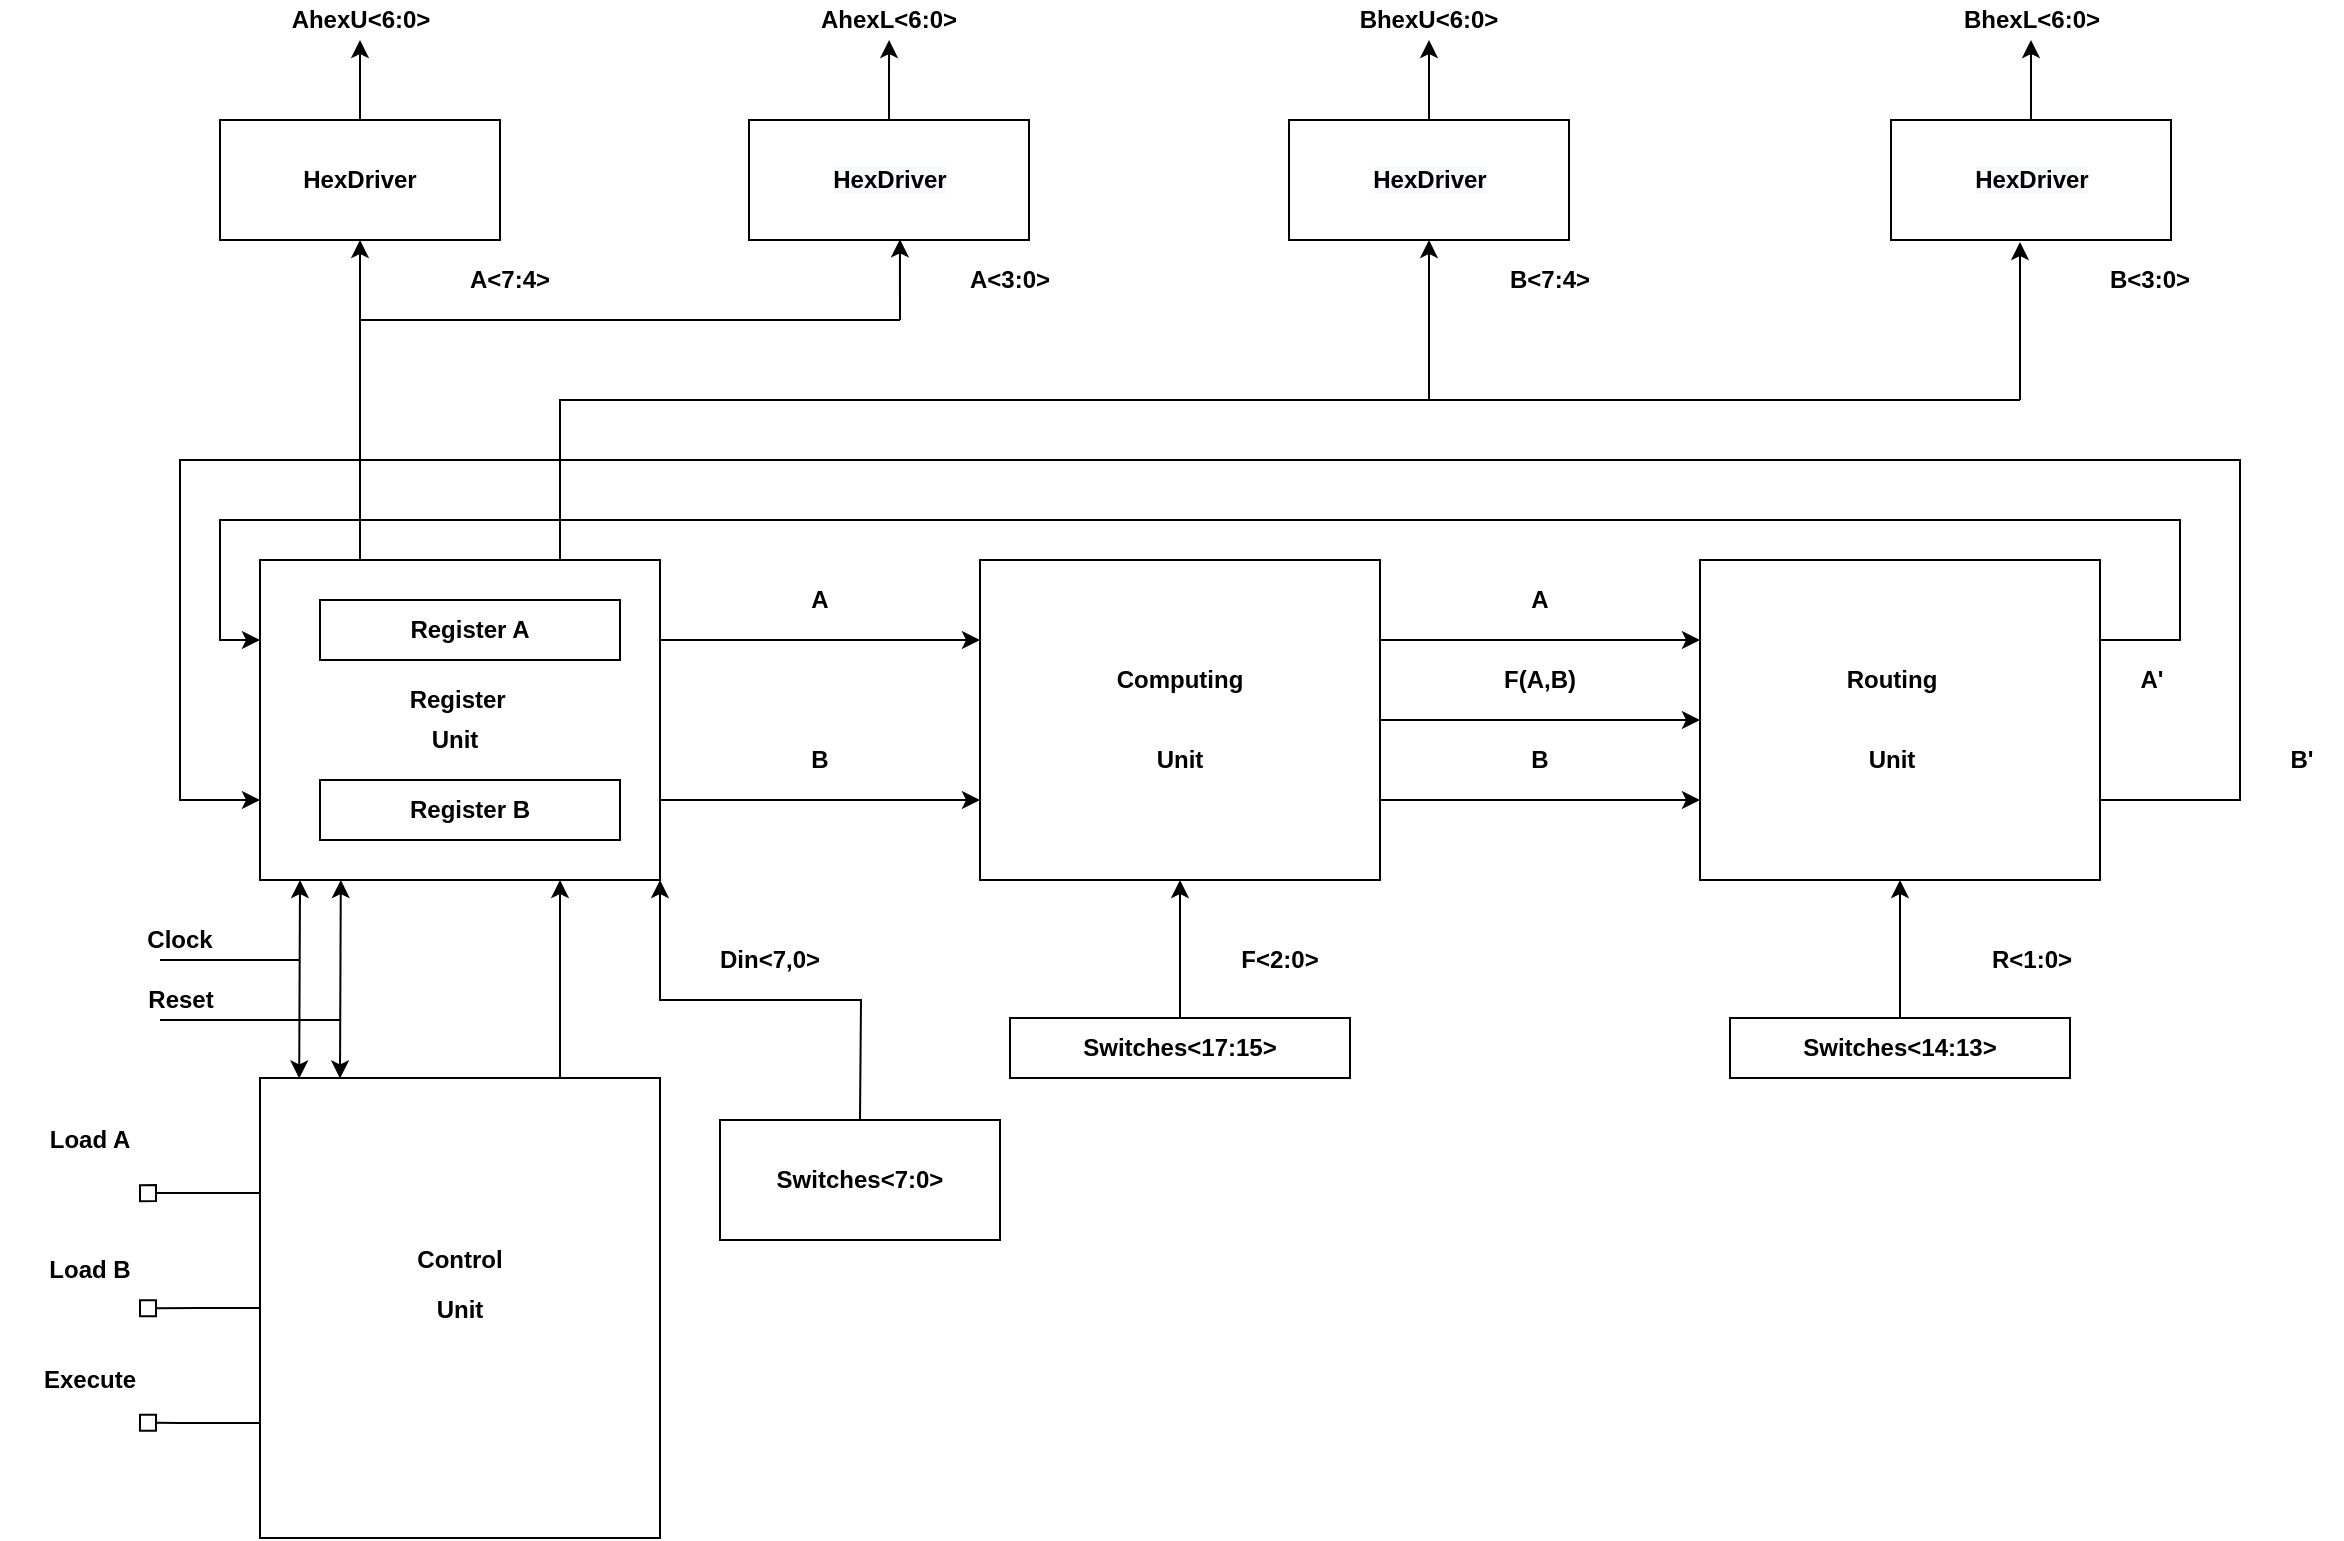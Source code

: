 <mxfile type="device" version="13.7.7"><diagram id="6Qa2k4a8NjYDgHsKJSsW" name="Page-1"><mxGraphModel grid="1" dx="1650" dy="2096" gridSize="10" guides="1" tooltips="1" connect="1" arrows="1" fold="1" page="1" pageScale="1" pageWidth="827" pageHeight="1169" math="0" shadow="0"><root><mxCell id="0"/><mxCell id="1" parent="0"/><mxCell id="uxAWi9lhyA-ja48fBCHu-23" parent="1" style="edgeStyle=orthogonalEdgeStyle;rounded=0;orthogonalLoop=1;jettySize=auto;html=1;exitX=1;exitY=1;exitDx=0;exitDy=0;startArrow=classic;startFill=1;endArrow=none;endFill=0;" edge="1" source="uxAWi9lhyA-ja48fBCHu-1"><mxGeometry as="geometry" relative="1"><mxPoint as="targetPoint" x="540" y="480"/></mxGeometry></mxCell><mxCell id="uxAWi9lhyA-ja48fBCHu-29" parent="1" style="edgeStyle=orthogonalEdgeStyle;rounded=0;orthogonalLoop=1;jettySize=auto;html=1;exitX=1;exitY=0.25;exitDx=0;exitDy=0;entryX=0;entryY=0.25;entryDx=0;entryDy=0;startArrow=none;startFill=0;endArrow=classic;endFill=1;" edge="1" source="uxAWi9lhyA-ja48fBCHu-1" target="uxAWi9lhyA-ja48fBCHu-4"><mxGeometry as="geometry" relative="1"/></mxCell><mxCell id="uxAWi9lhyA-ja48fBCHu-30" parent="1" style="edgeStyle=orthogonalEdgeStyle;rounded=0;orthogonalLoop=1;jettySize=auto;html=1;exitX=1;exitY=0.75;exitDx=0;exitDy=0;entryX=0;entryY=0.75;entryDx=0;entryDy=0;startArrow=none;startFill=0;endArrow=classic;endFill=1;" edge="1" source="uxAWi9lhyA-ja48fBCHu-1" target="uxAWi9lhyA-ja48fBCHu-4"><mxGeometry as="geometry" relative="1"/></mxCell><mxCell id="uxAWi9lhyA-ja48fBCHu-50" parent="1" style="edgeStyle=orthogonalEdgeStyle;rounded=0;orthogonalLoop=1;jettySize=auto;html=1;exitX=0.25;exitY=0;exitDx=0;exitDy=0;startArrow=none;startFill=0;endArrow=classic;endFill=1;" edge="1" source="uxAWi9lhyA-ja48fBCHu-1" target="uxAWi9lhyA-ja48fBCHu-6"><mxGeometry as="geometry" relative="1"/></mxCell><mxCell id="uxAWi9lhyA-ja48fBCHu-55" parent="1" style="edgeStyle=orthogonalEdgeStyle;rounded=0;orthogonalLoop=1;jettySize=auto;html=1;exitX=0.75;exitY=0;exitDx=0;exitDy=0;entryX=0.5;entryY=1;entryDx=0;entryDy=0;startArrow=none;startFill=0;endArrow=classic;endFill=1;" edge="1" source="uxAWi9lhyA-ja48fBCHu-1" target="uxAWi9lhyA-ja48fBCHu-9"><mxGeometry as="geometry" relative="1"/></mxCell><mxCell id="uxAWi9lhyA-ja48fBCHu-1" value="" parent="1" style="rounded=0;whiteSpace=wrap;html=1;fontStyle=1" vertex="1"><mxGeometry as="geometry" x="240" y="200" width="200" height="160"/></mxCell><mxCell id="uxAWi9lhyA-ja48fBCHu-35" parent="1" style="edgeStyle=orthogonalEdgeStyle;rounded=0;orthogonalLoop=1;jettySize=auto;html=1;exitX=1;exitY=0.25;exitDx=0;exitDy=0;entryX=0;entryY=0.25;entryDx=0;entryDy=0;startArrow=none;startFill=0;endArrow=classic;endFill=1;" edge="1" source="uxAWi9lhyA-ja48fBCHu-4" target="uxAWi9lhyA-ja48fBCHu-5"><mxGeometry as="geometry" relative="1"/></mxCell><mxCell id="uxAWi9lhyA-ja48fBCHu-36" parent="1" style="edgeStyle=orthogonalEdgeStyle;rounded=0;orthogonalLoop=1;jettySize=auto;html=1;exitX=1;exitY=0.5;exitDx=0;exitDy=0;entryX=0;entryY=0.5;entryDx=0;entryDy=0;startArrow=none;startFill=0;endArrow=classic;endFill=1;" edge="1" source="uxAWi9lhyA-ja48fBCHu-4" target="uxAWi9lhyA-ja48fBCHu-5"><mxGeometry as="geometry" relative="1"/></mxCell><mxCell id="uxAWi9lhyA-ja48fBCHu-37" parent="1" style="edgeStyle=orthogonalEdgeStyle;rounded=0;orthogonalLoop=1;jettySize=auto;html=1;exitX=1;exitY=0.75;exitDx=0;exitDy=0;entryX=0;entryY=0.75;entryDx=0;entryDy=0;startArrow=none;startFill=0;endArrow=classic;endFill=1;" edge="1" source="uxAWi9lhyA-ja48fBCHu-4" target="uxAWi9lhyA-ja48fBCHu-5"><mxGeometry as="geometry" relative="1"/></mxCell><mxCell id="uxAWi9lhyA-ja48fBCHu-4" value="" parent="1" style="rounded=0;whiteSpace=wrap;html=1;" vertex="1"><mxGeometry as="geometry" x="600" y="200" width="200" height="160"/></mxCell><mxCell id="uxAWi9lhyA-ja48fBCHu-76" parent="1" style="edgeStyle=orthogonalEdgeStyle;rounded=0;orthogonalLoop=1;jettySize=auto;html=1;exitX=1;exitY=0.25;exitDx=0;exitDy=0;entryX=0;entryY=0.25;entryDx=0;entryDy=0;startArrow=none;startFill=0;endArrow=classic;endFill=1;" edge="1" source="uxAWi9lhyA-ja48fBCHu-5" target="uxAWi9lhyA-ja48fBCHu-1"><mxGeometry as="geometry" relative="1"><Array as="points"><mxPoint x="1200" y="240"/><mxPoint x="1200" y="180"/><mxPoint x="220" y="180"/><mxPoint x="220" y="240"/></Array></mxGeometry></mxCell><mxCell id="uxAWi9lhyA-ja48fBCHu-77" parent="1" style="edgeStyle=orthogonalEdgeStyle;rounded=0;orthogonalLoop=1;jettySize=auto;html=1;exitX=1;exitY=0.75;exitDx=0;exitDy=0;entryX=0;entryY=0.75;entryDx=0;entryDy=0;startArrow=none;startFill=0;endArrow=classic;endFill=1;" edge="1" source="uxAWi9lhyA-ja48fBCHu-5" target="uxAWi9lhyA-ja48fBCHu-1"><mxGeometry as="geometry" relative="1"><Array as="points"><mxPoint x="1230" y="320"/><mxPoint x="1230" y="150"/><mxPoint x="200" y="150"/><mxPoint x="200" y="320"/></Array></mxGeometry></mxCell><mxCell id="uxAWi9lhyA-ja48fBCHu-5" value="" parent="1" style="rounded=0;whiteSpace=wrap;html=1;" vertex="1"><mxGeometry as="geometry" x="960" y="200" width="200" height="160"/></mxCell><mxCell id="uxAWi9lhyA-ja48fBCHu-68" parent="1" style="edgeStyle=orthogonalEdgeStyle;rounded=0;orthogonalLoop=1;jettySize=auto;html=1;exitX=0.5;exitY=0;exitDx=0;exitDy=0;entryX=0.5;entryY=1;entryDx=0;entryDy=0;startArrow=none;startFill=0;endArrow=classic;endFill=1;" edge="1" source="uxAWi9lhyA-ja48fBCHu-6" target="uxAWi9lhyA-ja48fBCHu-66"><mxGeometry as="geometry" relative="1"/></mxCell><mxCell id="uxAWi9lhyA-ja48fBCHu-6" value="HexDriver" parent="1" style="rounded=0;whiteSpace=wrap;html=1;fontStyle=1" vertex="1"><mxGeometry as="geometry" x="220" y="-20" width="140" height="60"/></mxCell><mxCell id="uxAWi9lhyA-ja48fBCHu-70" parent="1" style="edgeStyle=orthogonalEdgeStyle;rounded=0;orthogonalLoop=1;jettySize=auto;html=1;exitX=0.5;exitY=0;exitDx=0;exitDy=0;startArrow=none;startFill=0;endArrow=classic;endFill=1;" edge="1" source="uxAWi9lhyA-ja48fBCHu-8" target="uxAWi9lhyA-ja48fBCHu-69"><mxGeometry as="geometry" relative="1"/></mxCell><mxCell id="uxAWi9lhyA-ja48fBCHu-8" value="&lt;span style='text-align: center; color: rgb(0, 0, 0); text-transform: none; line-height: 1.2; text-indent: 0px; letter-spacing: normal; font-family: &quot;helvetica&quot;; font-size: 12px; font-style: normal; font-variant: normal; text-decoration: none; word-spacing: 0px; display: inline; font-size-adjust: none; font-stretch: normal; float: none; overflow-wrap: normal; background-color: rgb(248, 249, 250);'&gt;HexDriver&lt;/span&gt;" parent="1" style="rounded=0;whiteSpace=wrap;html=1;fontStyle=1" vertex="1"><mxGeometry as="geometry" x="484.5" y="-20" width="140" height="60"/></mxCell><mxCell id="uxAWi9lhyA-ja48fBCHu-72" parent="1" style="edgeStyle=orthogonalEdgeStyle;rounded=0;orthogonalLoop=1;jettySize=auto;html=1;exitX=0.5;exitY=0;exitDx=0;exitDy=0;entryX=0.5;entryY=1;entryDx=0;entryDy=0;startArrow=none;startFill=0;endArrow=classic;endFill=1;" edge="1" source="uxAWi9lhyA-ja48fBCHu-9" target="uxAWi9lhyA-ja48fBCHu-71"><mxGeometry as="geometry" relative="1"/></mxCell><mxCell id="uxAWi9lhyA-ja48fBCHu-9" value="&lt;span style='text-align: center; color: rgb(0, 0, 0); text-transform: none; line-height: 1.2; text-indent: 0px; letter-spacing: normal; font-family: &quot;helvetica&quot;; font-size: 12px; font-style: normal; font-variant: normal; text-decoration: none; word-spacing: 0px; display: inline; font-size-adjust: none; font-stretch: normal; float: none; overflow-wrap: normal; background-color: rgb(248, 249, 250);'&gt;HexDriver&lt;/span&gt;" parent="1" style="rounded=0;whiteSpace=wrap;html=1;fontStyle=1" vertex="1"><mxGeometry as="geometry" x="754.5" y="-20" width="140" height="60"/></mxCell><mxCell id="uxAWi9lhyA-ja48fBCHu-74" parent="1" style="edgeStyle=orthogonalEdgeStyle;rounded=0;orthogonalLoop=1;jettySize=auto;html=1;exitX=0.5;exitY=0;exitDx=0;exitDy=0;startArrow=none;startFill=0;endArrow=classic;endFill=1;" edge="1" source="uxAWi9lhyA-ja48fBCHu-10" target="uxAWi9lhyA-ja48fBCHu-73"><mxGeometry as="geometry" relative="1"/></mxCell><mxCell id="uxAWi9lhyA-ja48fBCHu-10" value="&lt;span style='text-align: center; color: rgb(0, 0, 0); text-transform: none; line-height: 1.2; text-indent: 0px; letter-spacing: normal; font-family: &quot;helvetica&quot;; font-size: 12px; font-style: normal; font-variant: normal; text-decoration: none; word-spacing: 0px; display: inline; font-size-adjust: none; font-stretch: normal; float: none; overflow-wrap: normal; background-color: rgb(248, 249, 250);'&gt;HexDriver&lt;/span&gt;" parent="1" style="rounded=0;whiteSpace=wrap;html=1;fontStyle=1" vertex="1"><mxGeometry as="geometry" x="1055.5" y="-20" width="140" height="60"/></mxCell><mxCell id="uxAWi9lhyA-ja48fBCHu-17" parent="1" style="edgeStyle=orthogonalEdgeStyle;rounded=0;orthogonalLoop=1;jettySize=auto;html=1;exitX=0;exitY=0.25;exitDx=0;exitDy=0;endArrow=box;endFill=0;" edge="1" source="uxAWi9lhyA-ja48fBCHu-11"><mxGeometry as="geometry" relative="1"><mxPoint as="targetPoint" x="180" y="516.6"/><Array as="points"><mxPoint x="200" y="517"/><mxPoint x="200" y="517"/></Array></mxGeometry></mxCell><mxCell id="uxAWi9lhyA-ja48fBCHu-18" parent="1" style="edgeStyle=orthogonalEdgeStyle;rounded=0;orthogonalLoop=1;jettySize=auto;html=1;exitX=0;exitY=0.5;exitDx=0;exitDy=0;endArrow=box;endFill=0;" edge="1" source="uxAWi9lhyA-ja48fBCHu-11"><mxGeometry as="geometry" relative="1"><mxPoint as="targetPoint" x="180" y="574.103"/><Array as="points"><mxPoint x="210" y="574"/></Array></mxGeometry></mxCell><mxCell id="uxAWi9lhyA-ja48fBCHu-19" parent="1" style="edgeStyle=orthogonalEdgeStyle;rounded=0;orthogonalLoop=1;jettySize=auto;html=1;exitX=0;exitY=0.75;exitDx=0;exitDy=0;endArrow=box;endFill=0;" edge="1" source="uxAWi9lhyA-ja48fBCHu-11"><mxGeometry as="geometry" relative="1"><mxPoint as="targetPoint" x="180" y="631.345"/><Array as="points"><mxPoint x="200" y="631"/><mxPoint x="200" y="631"/></Array></mxGeometry></mxCell><mxCell id="uxAWi9lhyA-ja48fBCHu-22" parent="1" style="edgeStyle=orthogonalEdgeStyle;rounded=0;orthogonalLoop=1;jettySize=auto;html=1;exitX=0.75;exitY=0;exitDx=0;exitDy=0;entryX=0.75;entryY=1;entryDx=0;entryDy=0;startArrow=none;startFill=0;endArrow=classic;endFill=1;" edge="1" source="uxAWi9lhyA-ja48fBCHu-11" target="uxAWi9lhyA-ja48fBCHu-1"><mxGeometry as="geometry" relative="1"/></mxCell><mxCell id="uxAWi9lhyA-ja48fBCHu-11" value="" parent="1" style="rounded=0;whiteSpace=wrap;html=1;" vertex="1"><mxGeometry as="geometry" x="240" y="459" width="200" height="230"/></mxCell><mxCell id="uxAWi9lhyA-ja48fBCHu-12" value="Control" parent="1" style="text;html=1;strokeColor=none;fillColor=none;align=center;verticalAlign=middle;whiteSpace=wrap;rounded=0;fontStyle=1" vertex="1"><mxGeometry as="geometry" x="320" y="540" width="40" height="20"/></mxCell><mxCell id="uxAWi9lhyA-ja48fBCHu-13" value="Unit" parent="1" style="text;html=1;strokeColor=none;fillColor=none;align=center;verticalAlign=middle;whiteSpace=wrap;rounded=0;fontStyle=1" vertex="1"><mxGeometry as="geometry" x="320" y="565" width="40" height="20"/></mxCell><mxCell id="uxAWi9lhyA-ja48fBCHu-20" value="" parent="1" style="endArrow=classic;html=1;exitX=0.098;exitY=0.001;exitDx=0;exitDy=0;exitPerimeter=0;startArrow=classic;startFill=1;endFill=1;" edge="1" source="uxAWi9lhyA-ja48fBCHu-11"><mxGeometry as="geometry" width="50" height="50" relative="1"><mxPoint as="sourcePoint" x="260" y="420"/><mxPoint as="targetPoint" x="260" y="360"/></mxGeometry></mxCell><mxCell id="uxAWi9lhyA-ja48fBCHu-21" value="" parent="1" style="endArrow=classic;html=1;exitX=0.098;exitY=0.001;exitDx=0;exitDy=0;exitPerimeter=0;startArrow=classic;startFill=1;endFill=1;" edge="1"><mxGeometry as="geometry" width="50" height="50" relative="1"><mxPoint as="sourcePoint" x="280" y="459.23"/><mxPoint as="targetPoint" x="280.4" y="360"/></mxGeometry></mxCell><mxCell id="uxAWi9lhyA-ja48fBCHu-24" value="&lt;b&gt;Switches&amp;lt;7:0&amp;gt;&lt;/b&gt;" parent="1" style="rounded=0;whiteSpace=wrap;html=1;" vertex="1"><mxGeometry as="geometry" x="470" y="480" width="140" height="60"/></mxCell><mxCell id="uxAWi9lhyA-ja48fBCHu-25" value="Din&amp;lt;7,0&amp;gt;" parent="1" style="text;html=1;strokeColor=none;fillColor=none;align=center;verticalAlign=middle;whiteSpace=wrap;rounded=0;fontStyle=1" vertex="1"><mxGeometry as="geometry" x="380" y="390" width="230" height="20"/></mxCell><mxCell id="uxAWi9lhyA-ja48fBCHu-27" value="Register A" parent="1" style="rounded=0;whiteSpace=wrap;html=1;fontStyle=1" vertex="1"><mxGeometry as="geometry" x="270" y="220" width="150" height="30"/></mxCell><mxCell id="uxAWi9lhyA-ja48fBCHu-28" value="Register B" parent="1" style="rounded=0;whiteSpace=wrap;html=1;fontStyle=1" vertex="1"><mxGeometry as="geometry" x="270" y="310" width="150" height="30"/></mxCell><mxCell id="uxAWi9lhyA-ja48fBCHu-31" value="A" parent="1" style="text;html=1;strokeColor=none;fillColor=none;align=center;verticalAlign=middle;whiteSpace=wrap;rounded=0;fontStyle=1" vertex="1"><mxGeometry as="geometry" x="500" y="210" width="40" height="20"/></mxCell><mxCell id="uxAWi9lhyA-ja48fBCHu-32" value="B" parent="1" style="text;html=1;strokeColor=none;fillColor=none;align=center;verticalAlign=middle;whiteSpace=wrap;rounded=0;fontStyle=1" vertex="1"><mxGeometry as="geometry" x="500" y="290" width="40" height="20"/></mxCell><mxCell id="uxAWi9lhyA-ja48fBCHu-33" value="Computing" parent="1" style="text;html=1;strokeColor=none;fillColor=none;align=center;verticalAlign=middle;whiteSpace=wrap;rounded=0;fontStyle=1" vertex="1"><mxGeometry as="geometry" x="655" y="250" width="90" height="20"/></mxCell><mxCell id="uxAWi9lhyA-ja48fBCHu-34" value="Unit" parent="1" style="text;html=1;strokeColor=none;fillColor=none;align=center;verticalAlign=middle;whiteSpace=wrap;rounded=0;fontStyle=1" vertex="1"><mxGeometry as="geometry" x="655" y="290" width="90" height="20"/></mxCell><mxCell id="uxAWi9lhyA-ja48fBCHu-38" value="A" parent="1" style="text;html=1;strokeColor=none;fillColor=none;align=center;verticalAlign=middle;whiteSpace=wrap;rounded=0;fontStyle=1" vertex="1"><mxGeometry as="geometry" x="860" y="210" width="40" height="20"/></mxCell><mxCell id="uxAWi9lhyA-ja48fBCHu-39" value="F(A,B)" parent="1" style="text;html=1;strokeColor=none;fillColor=none;align=center;verticalAlign=middle;whiteSpace=wrap;rounded=0;fontStyle=1" vertex="1"><mxGeometry as="geometry" x="860" y="250" width="40" height="20"/></mxCell><mxCell id="uxAWi9lhyA-ja48fBCHu-40" value="B" parent="1" style="text;html=1;strokeColor=none;fillColor=none;align=center;verticalAlign=middle;whiteSpace=wrap;rounded=0;fontStyle=1" vertex="1"><mxGeometry as="geometry" x="860" y="290" width="40" height="20"/></mxCell><mxCell id="uxAWi9lhyA-ja48fBCHu-43" value="Routing" parent="1" style="text;html=1;strokeColor=none;fillColor=none;align=center;verticalAlign=middle;whiteSpace=wrap;rounded=0;fontStyle=1" vertex="1"><mxGeometry as="geometry" x="1011" y="250" width="90" height="20"/></mxCell><mxCell id="uxAWi9lhyA-ja48fBCHu-44" value="Unit" parent="1" style="text;html=1;strokeColor=none;fillColor=none;align=center;verticalAlign=middle;whiteSpace=wrap;rounded=0;fontStyle=1" vertex="1"><mxGeometry as="geometry" x="1011" y="290" width="90" height="20"/></mxCell><mxCell id="uxAWi9lhyA-ja48fBCHu-46" parent="1" style="edgeStyle=orthogonalEdgeStyle;rounded=0;orthogonalLoop=1;jettySize=auto;html=1;entryX=0.5;entryY=1;entryDx=0;entryDy=0;startArrow=none;startFill=0;endArrow=classic;endFill=1;" edge="1" source="uxAWi9lhyA-ja48fBCHu-45" target="uxAWi9lhyA-ja48fBCHu-4"><mxGeometry as="geometry" relative="1"/></mxCell><mxCell id="uxAWi9lhyA-ja48fBCHu-45" value="Switches&amp;lt;17:15&amp;gt;" parent="1" style="rounded=0;whiteSpace=wrap;html=1;fontStyle=1" vertex="1"><mxGeometry as="geometry" x="615" y="429" width="170" height="30"/></mxCell><mxCell id="uxAWi9lhyA-ja48fBCHu-48" value="F&amp;lt;2:0&amp;gt;" parent="1" style="text;html=1;strokeColor=none;fillColor=none;align=center;verticalAlign=middle;whiteSpace=wrap;rounded=0;fontStyle=1" vertex="1"><mxGeometry as="geometry" x="690" y="390" width="120" height="20"/></mxCell><mxCell id="uxAWi9lhyA-ja48fBCHu-52" value="" parent="1" style="endArrow=none;html=1;fontStyle=1" edge="1"><mxGeometry as="geometry" width="50" height="50" relative="1"><mxPoint as="sourcePoint" x="290" y="80"/><mxPoint as="targetPoint" x="560" y="80"/></mxGeometry></mxCell><mxCell id="uxAWi9lhyA-ja48fBCHu-53" value="" parent="1" style="endArrow=classic;html=1;entryX=0.539;entryY=0.994;entryDx=0;entryDy=0;entryPerimeter=0;endFill=1;fontStyle=1" edge="1" target="uxAWi9lhyA-ja48fBCHu-8"><mxGeometry as="geometry" width="50" height="50" relative="1"><mxPoint as="sourcePoint" x="560" y="80"/><mxPoint as="targetPoint" x="600" y="30"/></mxGeometry></mxCell><mxCell id="uxAWi9lhyA-ja48fBCHu-56" value="" parent="1" style="endArrow=none;html=1;fontStyle=1" edge="1"><mxGeometry as="geometry" width="50" height="50" relative="1"><mxPoint as="sourcePoint" x="820" y="120"/><mxPoint as="targetPoint" x="1120" y="120"/></mxGeometry></mxCell><mxCell id="uxAWi9lhyA-ja48fBCHu-57" value="" parent="1" style="endArrow=classic;html=1;endFill=1;" edge="1"><mxGeometry as="geometry" width="50" height="50" relative="1"><mxPoint as="sourcePoint" x="1120" y="120"/><mxPoint as="targetPoint" x="1120" y="41"/></mxGeometry></mxCell><mxCell id="uxAWi9lhyA-ja48fBCHu-58" value="A&amp;lt;7:4&amp;gt;" parent="1" style="text;html=1;strokeColor=none;fillColor=none;align=center;verticalAlign=middle;whiteSpace=wrap;rounded=0;fontStyle=1" vertex="1"><mxGeometry as="geometry" x="330" y="50" width="70" height="20"/></mxCell><mxCell id="uxAWi9lhyA-ja48fBCHu-59" value="A&amp;lt;3:0&amp;gt;" parent="1" style="text;html=1;strokeColor=none;fillColor=none;align=center;verticalAlign=middle;whiteSpace=wrap;rounded=0;fontStyle=1" vertex="1"><mxGeometry as="geometry" x="580" y="50" width="70" height="20"/></mxCell><mxCell id="uxAWi9lhyA-ja48fBCHu-60" value="B&amp;lt;7:4&amp;gt;" parent="1" style="text;html=1;strokeColor=none;fillColor=none;align=center;verticalAlign=middle;whiteSpace=wrap;rounded=0;fontStyle=1" vertex="1"><mxGeometry as="geometry" x="850" y="50" width="70" height="20"/></mxCell><mxCell id="uxAWi9lhyA-ja48fBCHu-61" value="B&amp;lt;3:0&amp;gt;" parent="1" style="text;html=1;strokeColor=none;fillColor=none;align=center;verticalAlign=middle;whiteSpace=wrap;rounded=0;fontStyle=1" vertex="1"><mxGeometry as="geometry" x="1150" y="50" width="70" height="20"/></mxCell><mxCell id="uxAWi9lhyA-ja48fBCHu-64" parent="1" style="edgeStyle=orthogonalEdgeStyle;rounded=0;orthogonalLoop=1;jettySize=auto;html=1;exitX=0.5;exitY=0;exitDx=0;exitDy=0;entryX=0.5;entryY=1;entryDx=0;entryDy=0;startArrow=none;startFill=0;endArrow=classic;endFill=1;" edge="1" source="uxAWi9lhyA-ja48fBCHu-63" target="uxAWi9lhyA-ja48fBCHu-5"><mxGeometry as="geometry" relative="1"/></mxCell><mxCell id="uxAWi9lhyA-ja48fBCHu-63" value="Switches&amp;lt;14:13&amp;gt;" parent="1" style="rounded=0;whiteSpace=wrap;html=1;fontStyle=1" vertex="1"><mxGeometry as="geometry" x="975" y="429" width="170" height="30"/></mxCell><mxCell id="uxAWi9lhyA-ja48fBCHu-65" value="R&amp;lt;1:0&amp;gt;" parent="1" style="text;html=1;strokeColor=none;fillColor=none;align=center;verticalAlign=middle;whiteSpace=wrap;rounded=0;fontStyle=1" vertex="1"><mxGeometry as="geometry" x="1065.5" y="390" width="120" height="20"/></mxCell><mxCell id="uxAWi9lhyA-ja48fBCHu-66" value="AhexU&amp;lt;6:0&amp;gt;" parent="1" style="text;html=1;strokeColor=none;fillColor=none;align=center;verticalAlign=middle;whiteSpace=wrap;rounded=0;fontStyle=1" vertex="1"><mxGeometry as="geometry" x="217.5" y="-80" width="145" height="20"/></mxCell><mxCell id="uxAWi9lhyA-ja48fBCHu-69" value="AhexL&amp;lt;6:0&amp;gt;" parent="1" style="text;html=1;strokeColor=none;fillColor=none;align=center;verticalAlign=middle;whiteSpace=wrap;rounded=0;fontStyle=1" vertex="1"><mxGeometry as="geometry" x="464.25" y="-80" width="180.5" height="20"/></mxCell><mxCell id="uxAWi9lhyA-ja48fBCHu-71" value="BhexU&amp;lt;6:0&amp;gt;" parent="1" style="text;html=1;strokeColor=none;fillColor=none;align=center;verticalAlign=middle;whiteSpace=wrap;rounded=0;fontStyle=1" vertex="1"><mxGeometry as="geometry" x="709.25" y="-80" width="230.5" height="20"/></mxCell><mxCell id="uxAWi9lhyA-ja48fBCHu-73" value="BhexL&amp;lt;6:0&amp;gt;" parent="1" style="text;html=1;strokeColor=none;fillColor=none;align=center;verticalAlign=middle;whiteSpace=wrap;rounded=0;fontStyle=1" vertex="1"><mxGeometry as="geometry" x="1045.5" y="-80" width="160" height="20"/></mxCell><mxCell id="uxAWi9lhyA-ja48fBCHu-78" value="A'" parent="1" style="text;html=1;strokeColor=none;fillColor=none;align=center;verticalAlign=middle;whiteSpace=wrap;rounded=0;fontStyle=1" vertex="1"><mxGeometry as="geometry" x="1166" y="250" width="40" height="20"/></mxCell><mxCell id="uxAWi9lhyA-ja48fBCHu-79" value="B'" parent="1" style="text;html=1;strokeColor=none;fillColor=none;align=center;verticalAlign=middle;whiteSpace=wrap;rounded=0;fontStyle=1" vertex="1"><mxGeometry as="geometry" x="1241" y="290" width="40" height="20"/></mxCell><mxCell id="uxAWi9lhyA-ja48fBCHu-80" value="Load A" parent="1" style="text;html=1;strokeColor=none;fillColor=none;align=center;verticalAlign=middle;whiteSpace=wrap;rounded=0;fontStyle=1" vertex="1"><mxGeometry as="geometry" x="110" y="480" width="90" height="20"/></mxCell><mxCell id="uxAWi9lhyA-ja48fBCHu-81" value="Load B" parent="1" style="text;html=1;strokeColor=none;fillColor=none;align=center;verticalAlign=middle;whiteSpace=wrap;rounded=0;fontStyle=1" vertex="1"><mxGeometry as="geometry" x="110" y="545" width="90" height="20"/></mxCell><mxCell id="uxAWi9lhyA-ja48fBCHu-82" value="Execute" parent="1" style="text;html=1;strokeColor=none;fillColor=none;align=center;verticalAlign=middle;whiteSpace=wrap;rounded=0;fontStyle=1" vertex="1"><mxGeometry as="geometry" x="110" y="600" width="90" height="20"/></mxCell><mxCell id="uxAWi9lhyA-ja48fBCHu-83" value="" parent="1" style="endArrow=none;html=1;" edge="1"><mxGeometry as="geometry" width="50" height="50" relative="1"><mxPoint as="sourcePoint" x="190" y="400"/><mxPoint as="targetPoint" x="260" y="400"/></mxGeometry></mxCell><mxCell id="uxAWi9lhyA-ja48fBCHu-84" value="Clock" parent="1" style="text;html=1;strokeColor=none;fillColor=none;align=center;verticalAlign=middle;whiteSpace=wrap;rounded=0;fontStyle=1" vertex="1"><mxGeometry as="geometry" x="130" y="380" width="140" height="20"/></mxCell><mxCell id="uxAWi9lhyA-ja48fBCHu-85" value="" parent="1" style="endArrow=none;html=1;" edge="1"><mxGeometry as="geometry" width="50" height="50" relative="1"><mxPoint as="sourcePoint" x="190" y="430"/><mxPoint as="targetPoint" x="280" y="430"/></mxGeometry></mxCell><mxCell id="uxAWi9lhyA-ja48fBCHu-86" value="Reset" parent="1" style="text;html=1;strokeColor=none;fillColor=none;align=center;verticalAlign=middle;whiteSpace=wrap;rounded=0;fontStyle=1" vertex="1"><mxGeometry as="geometry" x="132.5" y="410" width="135" height="20"/></mxCell><mxCell id="uxAWi9lhyA-ja48fBCHu-87" value="Register &lt;span style=&quot;text-align: left ; color: transparent ; text-transform: none ; text-indent: 0px ; letter-spacing: normal ; font-family: monospace ; font-size: 0px ; font-style: normal ; font-variant: normal ; text-decoration: none ; word-spacing: 0px ; display: inline ; word-break: break-all ; float: none ; background-color: rgb(248 , 249 , 250)&quot;&gt;%3CmxGraphModel%3E%3Croot%3E%3CmxCell%20id%3D%220%22%2F%3E%3CmxCell%20id%3D%221%22%20parent%3D%220%22%2F%3E%3CmxCell%20id%3D%222%22%20value%3D%22LoadA%22%20parent%3D%221%22%20style%3D%22text%3Bhtml%3D1%3BstrokeColor%3Dnone%3BfillColor%3Dnone%3Balign%3Dcenter%3BverticalAlign%3Dmiddle%3BwhiteSpace%3Dwrap%3Brounded%3D0%3B%22%20vertex%3D%221%22%3E%3CmxGeometry%20as%3D%22geometry%22%20x%3D%22110%22%20y%3D%22545%22%20width%3D%2290%22%20height%3D%2220%22%2F%3E%3C%2FmxCell%3E%3C%2Froot%3E%3C%2FmxGraphModel%3E&lt;/span&gt;" parent="1" style="text;html=1;strokeColor=none;fillColor=none;align=center;verticalAlign=middle;whiteSpace=wrap;rounded=0;fontStyle=1" vertex="1"><mxGeometry as="geometry" x="257.5" y="260" width="165" height="20"/></mxCell><mxCell id="uxAWi9lhyA-ja48fBCHu-89" value="Unit" parent="1" style="text;html=1;strokeColor=none;fillColor=none;align=center;verticalAlign=middle;whiteSpace=wrap;rounded=0;fontStyle=1" vertex="1"><mxGeometry as="geometry" x="255" y="280" width="165" height="20"/></mxCell></root></mxGraphModel></diagram></mxfile>